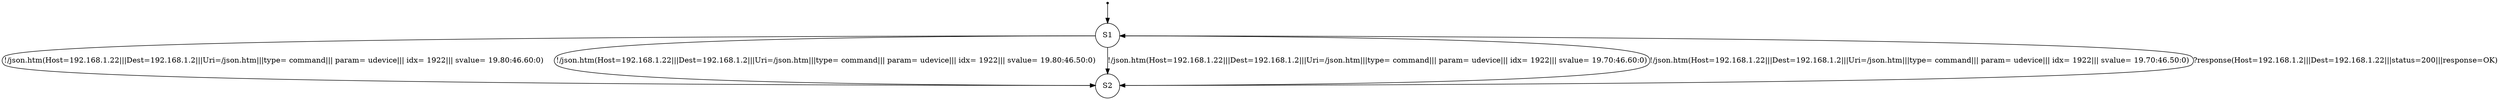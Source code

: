 digraph LTS {
S00[shape=point]
S1[label=S1,shape=circle];
S2[label=S2,shape=circle];
S00 -> S1
S1 -> S2[label ="!/json.htm(Host=192.168.1.22|||Dest=192.168.1.2|||Uri=/json.htm|||type= command||| param= udevice||| idx= 1922||| svalue= 19.80:46.60:0)"];
S1 -> S2[label ="!/json.htm(Host=192.168.1.22|||Dest=192.168.1.2|||Uri=/json.htm|||type= command||| param= udevice||| idx= 1922||| svalue= 19.80:46.50:0)"];
S1 -> S2[label ="!/json.htm(Host=192.168.1.22|||Dest=192.168.1.2|||Uri=/json.htm|||type= command||| param= udevice||| idx= 1922||| svalue= 19.70:46.60:0)"];
S1 -> S2[label ="!/json.htm(Host=192.168.1.22|||Dest=192.168.1.2|||Uri=/json.htm|||type= command||| param= udevice||| idx= 1922||| svalue= 19.70:46.50:0)"];
S2 -> S1[label ="?response(Host=192.168.1.2|||Dest=192.168.1.22|||status=200|||response=OK)"];
}

